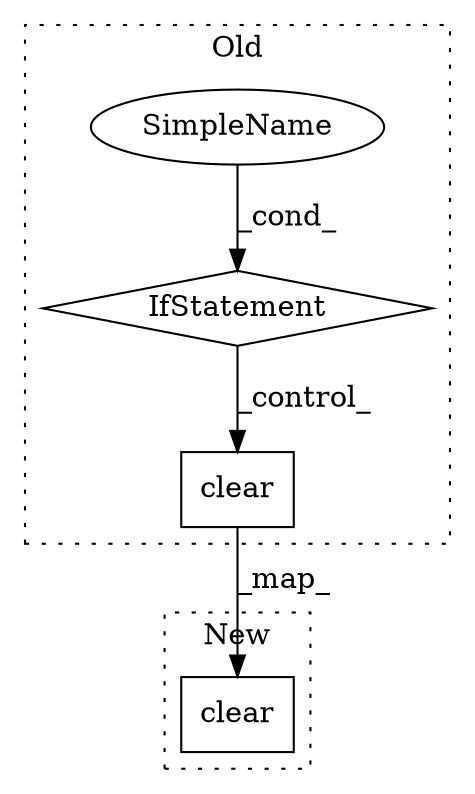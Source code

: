 digraph G {
subgraph cluster0 {
1 [label="clear" a="32" s="22336" l="7" shape="box"];
3 [label="IfStatement" a="25" s="22261,22268" l="4,2" shape="diamond"];
4 [label="SimpleName" a="42" s="22265" l="3" shape="ellipse"];
label = "Old";
style="dotted";
}
subgraph cluster1 {
2 [label="clear" a="32" s="22173" l="7" shape="box"];
label = "New";
style="dotted";
}
1 -> 2 [label="_map_"];
3 -> 1 [label="_control_"];
4 -> 3 [label="_cond_"];
}